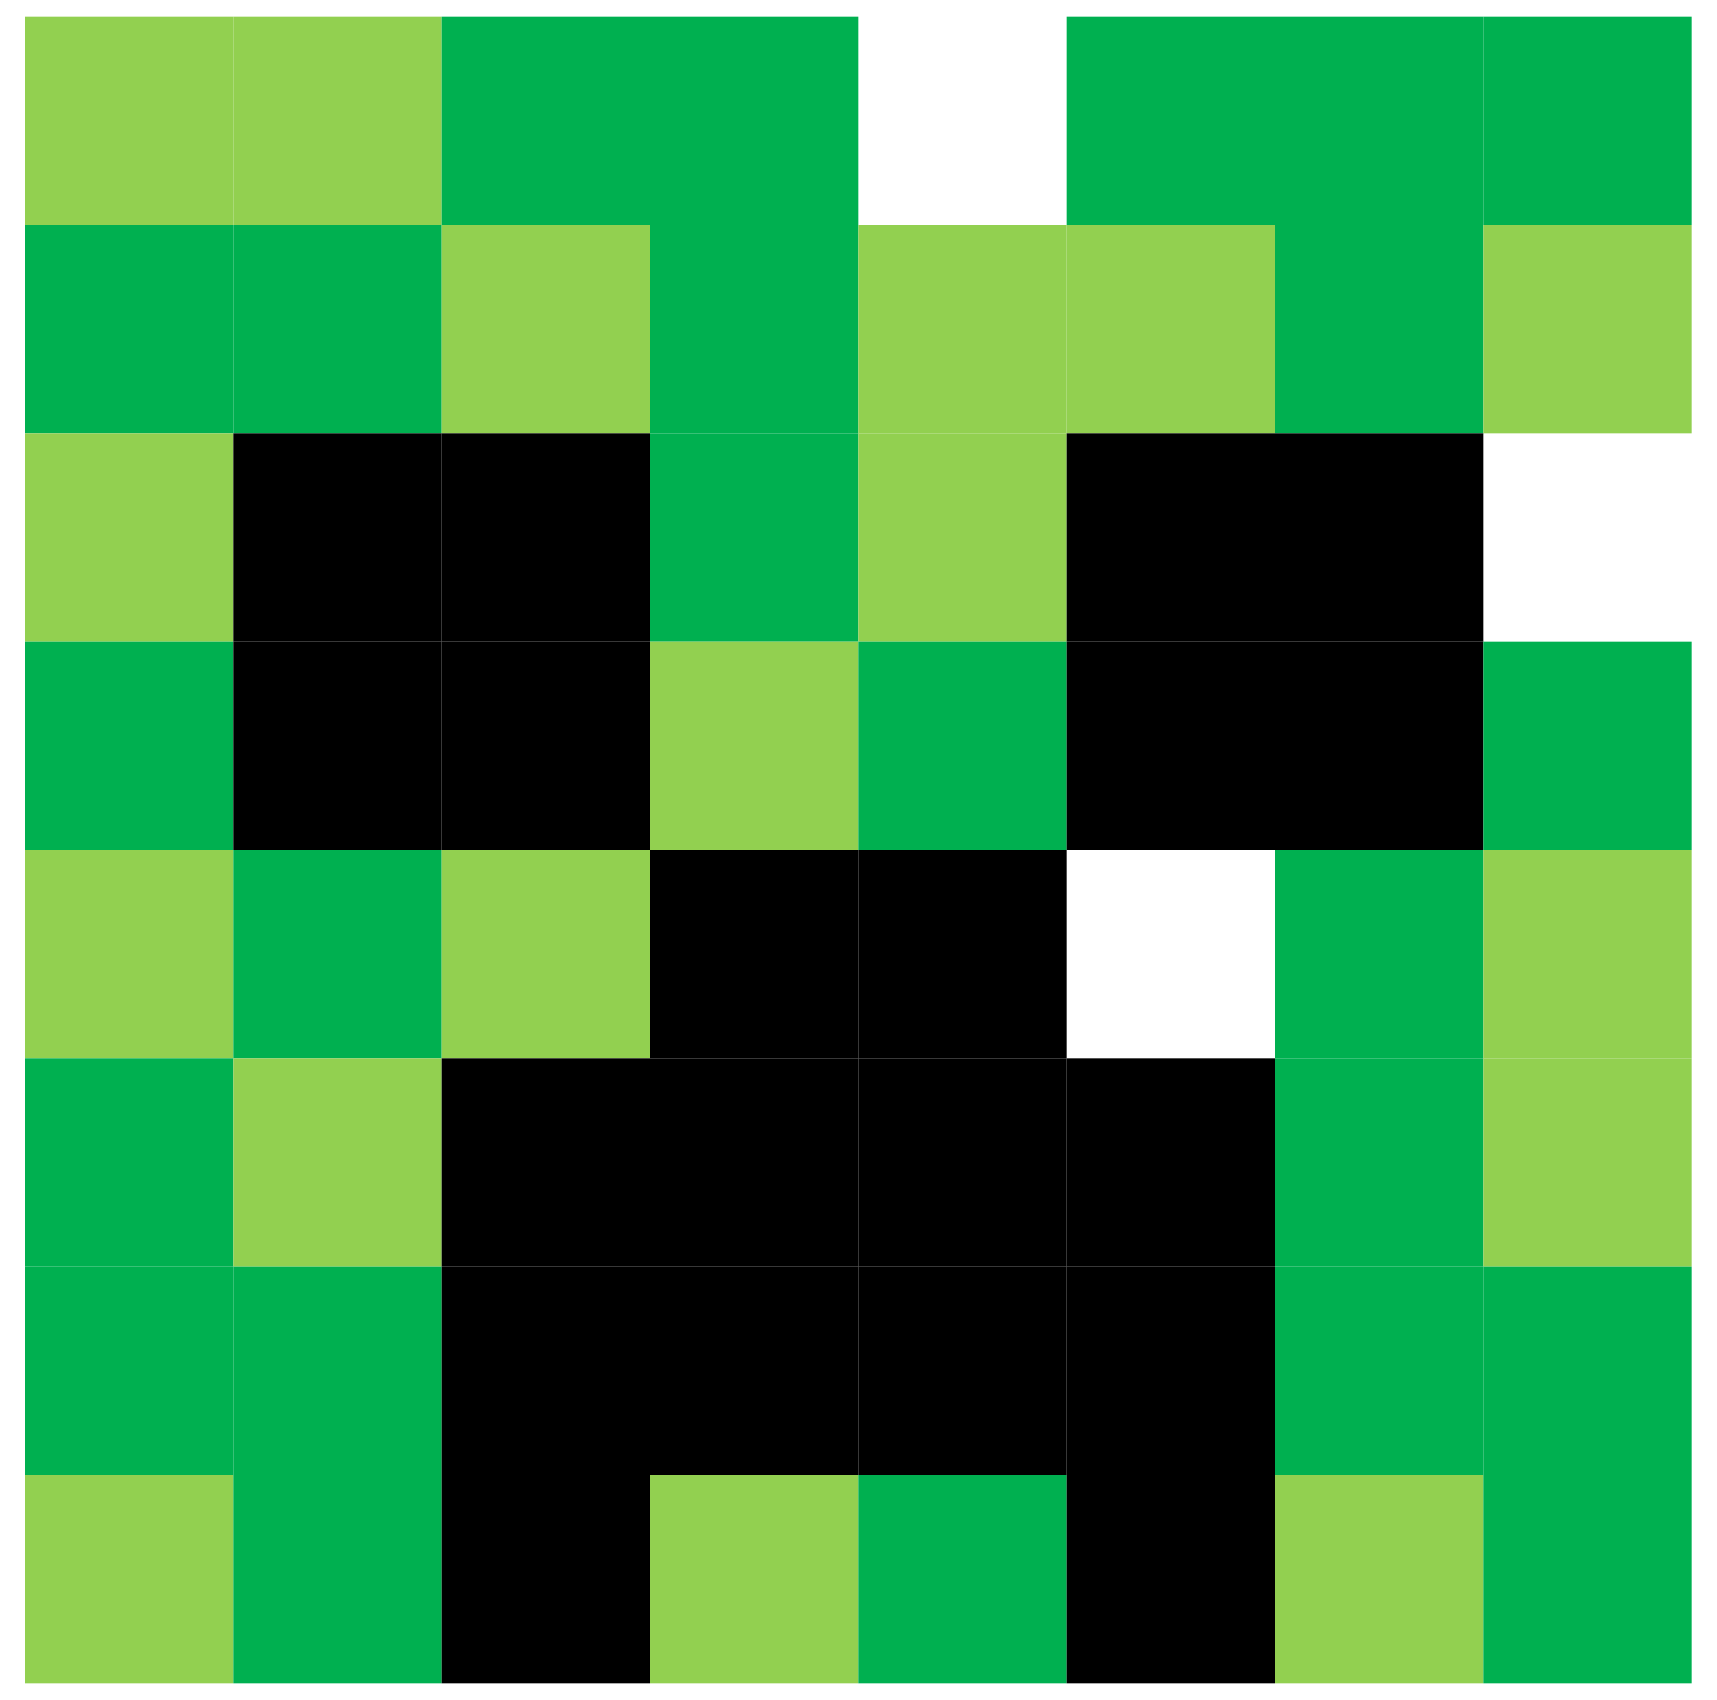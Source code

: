 digraph structs {
	        node [shape=plaintext]
	        struct3 [label=<<TABLE BORDER="0" CELLBORDER="0" CELLSPACING="0" CELLPADDING="50">
            
<TR>
<TD bgcolor="#92D050"></TD> 
<TD bgcolor="#92D050"></TD> 
<TD bgcolor="#00B050"></TD> 
<TD bgcolor="#00B050"></TD> 
<TD></TD> 
<TD bgcolor="#00B050"></TD> 
<TD bgcolor="#00B050"></TD> 
<TD bgcolor="#00B050"></TD> 
</TR>
<TR>
<TD bgcolor="#00B050"></TD> 
<TD bgcolor="#00B050"></TD> 
<TD bgcolor="#92D050"></TD> 
<TD bgcolor="#00B050"></TD> 
<TD bgcolor="#92D050"></TD> 
<TD bgcolor="#92D050"></TD> 
<TD bgcolor="#00B050"></TD> 
<TD bgcolor="#92D050"></TD> 
</TR>
<TR>
<TD bgcolor="#92D050"></TD> 
<TD bgcolor="#000000"></TD> 
<TD bgcolor="#000000"></TD> 
<TD bgcolor="#00B050"></TD> 
<TD bgcolor="#92D050"></TD> 
<TD bgcolor="#000000"></TD> 
<TD bgcolor="#000000"></TD> 
<TD></TD> 
</TR>
<TR>
<TD bgcolor="#00B050"></TD> 
<TD bgcolor="#000000"></TD> 
<TD bgcolor="#000000"></TD> 
<TD bgcolor="#92D050"></TD> 
<TD bgcolor="#00B050"></TD> 
<TD bgcolor="#000000"></TD> 
<TD bgcolor="#000000"></TD> 
<TD bgcolor="#00B050"></TD> 
</TR>
<TR>
<TD bgcolor="#92D050"></TD> 
<TD bgcolor="#00B050"></TD> 
<TD bgcolor="#92D050"></TD> 
<TD bgcolor="#000000"></TD> 
<TD bgcolor="#000000"></TD> 
<TD></TD> 
<TD bgcolor="#00B050"></TD> 
<TD bgcolor="#92D050"></TD> 
</TR>
<TR>
<TD bgcolor="#00B050"></TD> 
<TD bgcolor="#92D050"></TD> 
<TD bgcolor="#000000"></TD> 
<TD bgcolor="#000000"></TD> 
<TD bgcolor="#000000"></TD> 
<TD bgcolor="#000000"></TD> 
<TD bgcolor="#00B050"></TD> 
<TD bgcolor="#92D050"></TD> 
</TR>
<TR>
<TD bgcolor="#00B050"></TD> 
<TD bgcolor="#00B050"></TD> 
<TD bgcolor="#000000"></TD> 
<TD bgcolor="#000000"></TD> 
<TD bgcolor="#000000"></TD> 
<TD bgcolor="#000000"></TD> 
<TD bgcolor="#00B050"></TD> 
<TD bgcolor="#00B050"></TD> 
</TR>
<TR>
<TD bgcolor="#92D050"></TD> 
<TD bgcolor="#00B050"></TD> 
<TD bgcolor="#000000"></TD> 
<TD bgcolor="#92D050"></TD> 
<TD bgcolor="#00B050"></TD> 
<TD bgcolor="#000000"></TD> 
<TD bgcolor="#92D050"></TD> 
<TD bgcolor="#00B050"></TD> 
</TR>
</TABLE>>]}